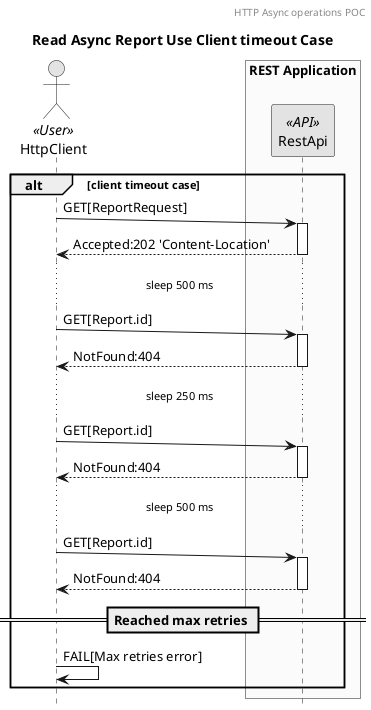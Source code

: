 @startuml
skinparam monochrome true
skinparam BoxPadding 5
header HTTP Async operations POC
title Read Async Report Use Client timeout Case

hide footbox
actor HttpClient as user << User >>

box "REST Application" #FBFBFB
 participant "RestApi" as api << API >>
end box

alt client timeout case
user ->(5) api ++: GET[ReportRequest]
api --> user --: Accepted:202 'Content-Location'
...sleep 500 ms...
user ->(5) api ++: GET[Report.id]
api --> user --: NotFound:404
...sleep 250 ms...
user ->(5) api ++: GET[Report.id]
api --> user --: NotFound:404
...sleep 500 ms...
user ->(5) api ++: GET[Report.id]
api --> user --: NotFound:404

== Reached max retries ==

user -> user: FAIL[Max retries error]
end
@enduml